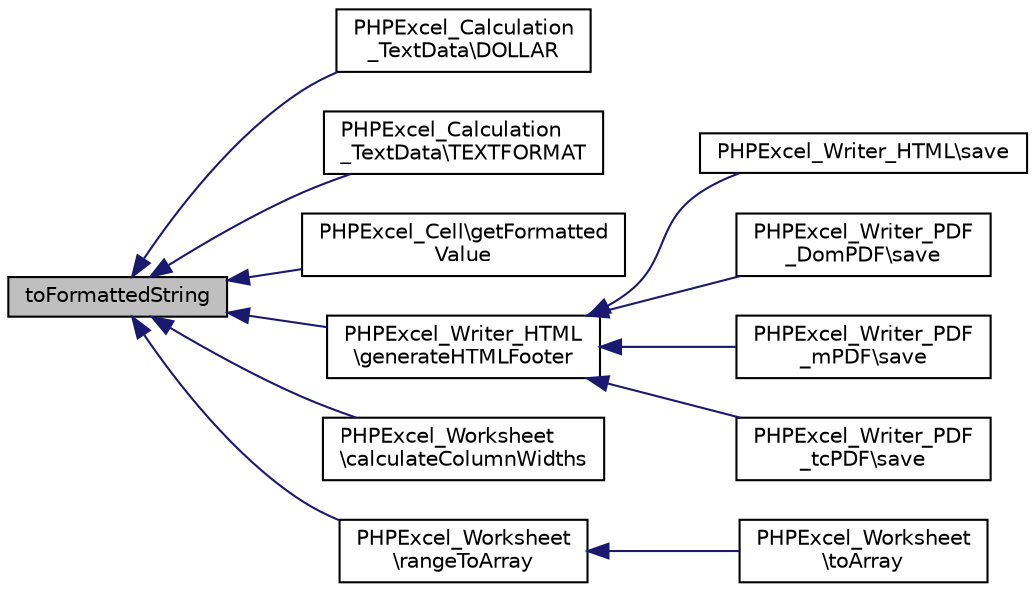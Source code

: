 digraph "toFormattedString"
{
  edge [fontname="Helvetica",fontsize="10",labelfontname="Helvetica",labelfontsize="10"];
  node [fontname="Helvetica",fontsize="10",shape=record];
  rankdir="LR";
  Node68 [label="toFormattedString",height=0.2,width=0.4,color="black", fillcolor="grey75", style="filled", fontcolor="black"];
  Node68 -> Node69 [dir="back",color="midnightblue",fontsize="10",style="solid",fontname="Helvetica"];
  Node69 [label="PHPExcel_Calculation\l_TextData\\DOLLAR",height=0.2,width=0.4,color="black", fillcolor="white", style="filled",URL="$class_p_h_p_excel___calculation___text_data.html#aa84f4f1a044d08d28e2a97f37dc34685"];
  Node68 -> Node70 [dir="back",color="midnightblue",fontsize="10",style="solid",fontname="Helvetica"];
  Node70 [label="PHPExcel_Calculation\l_TextData\\TEXTFORMAT",height=0.2,width=0.4,color="black", fillcolor="white", style="filled",URL="$class_p_h_p_excel___calculation___text_data.html#a11a84a98b2a37f90f41d975b1a786152"];
  Node68 -> Node71 [dir="back",color="midnightblue",fontsize="10",style="solid",fontname="Helvetica"];
  Node71 [label="PHPExcel_Cell\\getFormatted\lValue",height=0.2,width=0.4,color="black", fillcolor="white", style="filled",URL="$class_p_h_p_excel___cell.html#a0e1d962392c3196f167138cb2eb174d5"];
  Node68 -> Node72 [dir="back",color="midnightblue",fontsize="10",style="solid",fontname="Helvetica"];
  Node72 [label="PHPExcel_Writer_HTML\l\\generateHTMLFooter",height=0.2,width=0.4,color="black", fillcolor="white", style="filled",URL="$class_p_h_p_excel___writer___h_t_m_l.html#a388332afad5cf5a153a179c4a83e4bae"];
  Node72 -> Node73 [dir="back",color="midnightblue",fontsize="10",style="solid",fontname="Helvetica"];
  Node73 [label="PHPExcel_Writer_HTML\\save",height=0.2,width=0.4,color="black", fillcolor="white", style="filled",URL="$class_p_h_p_excel___writer___h_t_m_l.html#a47cf44d053426c59c85d31f37744687c"];
  Node72 -> Node74 [dir="back",color="midnightblue",fontsize="10",style="solid",fontname="Helvetica"];
  Node74 [label="PHPExcel_Writer_PDF\l_DomPDF\\save",height=0.2,width=0.4,color="black", fillcolor="white", style="filled",URL="$class_p_h_p_excel___writer___p_d_f___dom_p_d_f.html#a47cf44d053426c59c85d31f37744687c"];
  Node72 -> Node75 [dir="back",color="midnightblue",fontsize="10",style="solid",fontname="Helvetica"];
  Node75 [label="PHPExcel_Writer_PDF\l_mPDF\\save",height=0.2,width=0.4,color="black", fillcolor="white", style="filled",URL="$class_p_h_p_excel___writer___p_d_f__m_p_d_f.html#a47cf44d053426c59c85d31f37744687c"];
  Node72 -> Node76 [dir="back",color="midnightblue",fontsize="10",style="solid",fontname="Helvetica"];
  Node76 [label="PHPExcel_Writer_PDF\l_tcPDF\\save",height=0.2,width=0.4,color="black", fillcolor="white", style="filled",URL="$class_p_h_p_excel___writer___p_d_f__tc_p_d_f.html#a47cf44d053426c59c85d31f37744687c"];
  Node68 -> Node77 [dir="back",color="midnightblue",fontsize="10",style="solid",fontname="Helvetica"];
  Node77 [label="PHPExcel_Worksheet\l\\calculateColumnWidths",height=0.2,width=0.4,color="black", fillcolor="white", style="filled",URL="$class_p_h_p_excel___worksheet.html#a13405e40aeb58da79a313d50d177c803"];
  Node68 -> Node78 [dir="back",color="midnightblue",fontsize="10",style="solid",fontname="Helvetica"];
  Node78 [label="PHPExcel_Worksheet\l\\rangeToArray",height=0.2,width=0.4,color="black", fillcolor="white", style="filled",URL="$class_p_h_p_excel___worksheet.html#a6afa7ed6319e6b370369b1e194381e23"];
  Node78 -> Node79 [dir="back",color="midnightblue",fontsize="10",style="solid",fontname="Helvetica"];
  Node79 [label="PHPExcel_Worksheet\l\\toArray",height=0.2,width=0.4,color="black", fillcolor="white", style="filled",URL="$class_p_h_p_excel___worksheet.html#a1605df08d923e8b20f855ddee439d032"];
}
